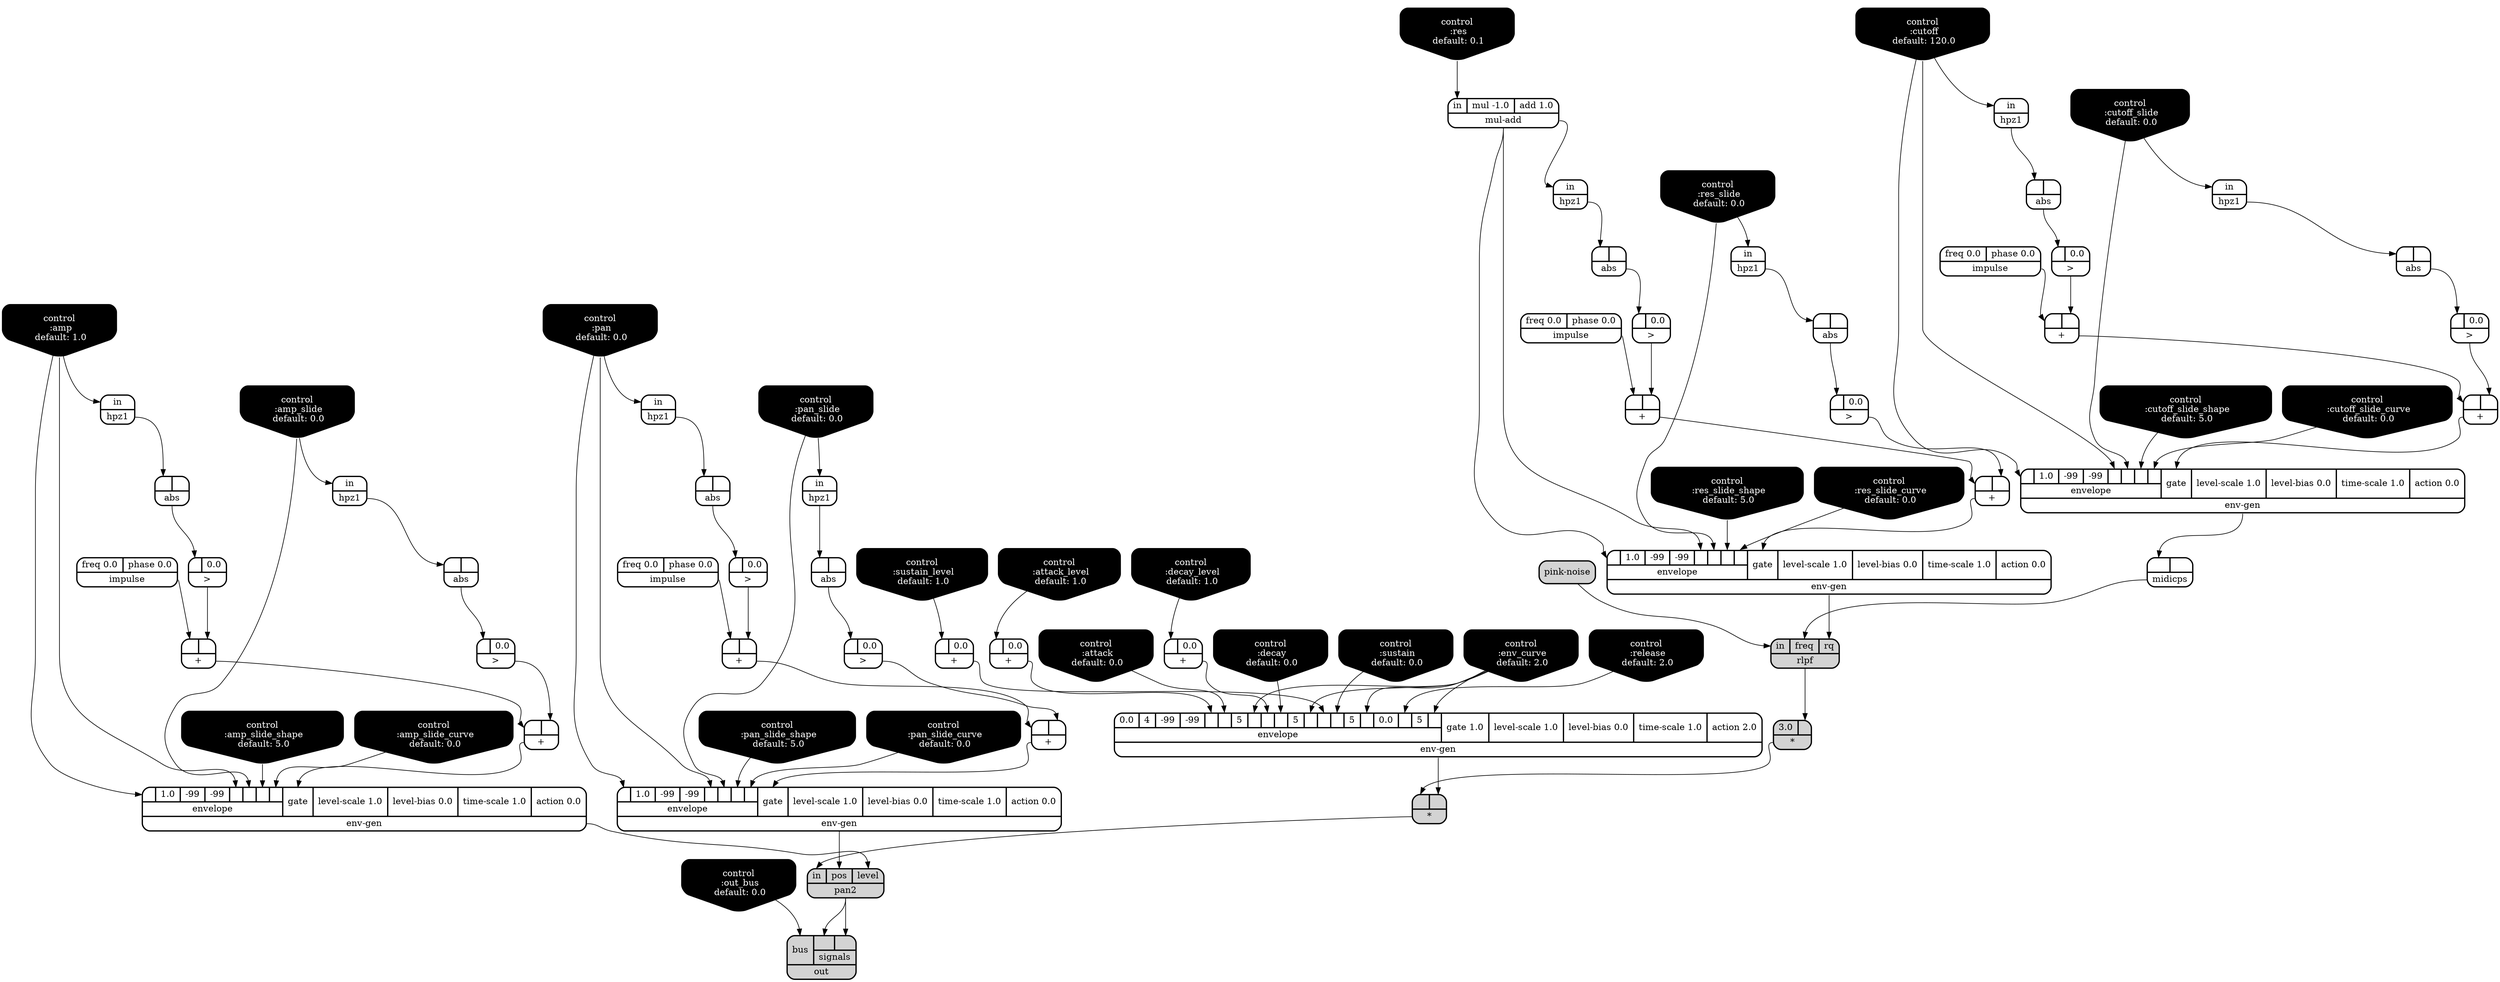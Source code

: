 digraph synthdef {
59 [label = "{{ <a> 3.0|<b> } |<__UG_NAME__>* }" style="filled, bold, rounded"  shape=record rankdir=LR];
73 [label = "{{ <a> |<b> } |<__UG_NAME__>* }" style="filled, bold, rounded"  shape=record rankdir=LR];
29 [label = "{{ <a> |<b> } |<__UG_NAME__>+ }" style="bold, rounded" shape=record rankdir=LR];
33 [label = "{{ <a> |<b> } |<__UG_NAME__>+ }" style="bold, rounded" shape=record rankdir=LR];
39 [label = "{{ <a> |<b> } |<__UG_NAME__>+ }" style="bold, rounded" shape=record rankdir=LR];
43 [label = "{{ <a> |<b> } |<__UG_NAME__>+ }" style="bold, rounded" shape=record rankdir=LR];
44 [label = "{{ <a> |<b> 0.0} |<__UG_NAME__>+ }" style="bold, rounded" shape=record rankdir=LR];
61 [label = "{{ <a> |<b> } |<__UG_NAME__>+ }" style="bold, rounded" shape=record rankdir=LR];
63 [label = "{{ <a> |<b> } |<__UG_NAME__>+ }" style="bold, rounded" shape=record rankdir=LR];
64 [label = "{{ <a> |<b> 0.0} |<__UG_NAME__>+ }" style="bold, rounded" shape=record rankdir=LR];
65 [label = "{{ <a> |<b> } |<__UG_NAME__>+ }" style="bold, rounded" shape=record rankdir=LR];
69 [label = "{{ <a> |<b> } |<__UG_NAME__>+ }" style="bold, rounded" shape=record rankdir=LR];
71 [label = "{{ <a> |<b> 0.0} |<__UG_NAME__>+ }" style="bold, rounded" shape=record rankdir=LR];
28 [label = "{{ <a> |<b> 0.0} |<__UG_NAME__>\> }" style="bold, rounded" shape=record rankdir=LR];
32 [label = "{{ <a> |<b> 0.0} |<__UG_NAME__>\> }" style="bold, rounded" shape=record rankdir=LR];
38 [label = "{{ <a> |<b> 0.0} |<__UG_NAME__>\> }" style="bold, rounded" shape=record rankdir=LR];
42 [label = "{{ <a> |<b> 0.0} |<__UG_NAME__>\> }" style="bold, rounded" shape=record rankdir=LR];
50 [label = "{{ <a> |<b> 0.0} |<__UG_NAME__>\> }" style="bold, rounded" shape=record rankdir=LR];
54 [label = "{{ <a> |<b> 0.0} |<__UG_NAME__>\> }" style="bold, rounded" shape=record rankdir=LR];
62 [label = "{{ <a> |<b> 0.0} |<__UG_NAME__>\> }" style="bold, rounded" shape=record rankdir=LR];
68 [label = "{{ <a> |<b> 0.0} |<__UG_NAME__>\> }" style="bold, rounded" shape=record rankdir=LR];
27 [label = "{{ <a> |<b> } |<__UG_NAME__>abs }" style="bold, rounded" shape=record rankdir=LR];
31 [label = "{{ <a> |<b> } |<__UG_NAME__>abs }" style="bold, rounded" shape=record rankdir=LR];
37 [label = "{{ <a> |<b> } |<__UG_NAME__>abs }" style="bold, rounded" shape=record rankdir=LR];
41 [label = "{{ <a> |<b> } |<__UG_NAME__>abs }" style="bold, rounded" shape=record rankdir=LR];
49 [label = "{{ <a> |<b> } |<__UG_NAME__>abs }" style="bold, rounded" shape=record rankdir=LR];
53 [label = "{{ <a> |<b> } |<__UG_NAME__>abs }" style="bold, rounded" shape=record rankdir=LR];
60 [label = "{{ <a> |<b> } |<__UG_NAME__>abs }" style="bold, rounded" shape=record rankdir=LR];
67 [label = "{{ <a> |<b> } |<__UG_NAME__>abs }" style="bold, rounded" shape=record rankdir=LR];
0 [label = "control
 :amp
 default: 1.0" shape=invhouse style="rounded, filled, bold" fillcolor=black fontcolor=white ]; 
1 [label = "control
 :amp_slide
 default: 0.0" shape=invhouse style="rounded, filled, bold" fillcolor=black fontcolor=white ]; 
2 [label = "control
 :amp_slide_shape
 default: 5.0" shape=invhouse style="rounded, filled, bold" fillcolor=black fontcolor=white ]; 
3 [label = "control
 :amp_slide_curve
 default: 0.0" shape=invhouse style="rounded, filled, bold" fillcolor=black fontcolor=white ]; 
4 [label = "control
 :pan
 default: 0.0" shape=invhouse style="rounded, filled, bold" fillcolor=black fontcolor=white ]; 
5 [label = "control
 :pan_slide
 default: 0.0" shape=invhouse style="rounded, filled, bold" fillcolor=black fontcolor=white ]; 
6 [label = "control
 :pan_slide_shape
 default: 5.0" shape=invhouse style="rounded, filled, bold" fillcolor=black fontcolor=white ]; 
7 [label = "control
 :pan_slide_curve
 default: 0.0" shape=invhouse style="rounded, filled, bold" fillcolor=black fontcolor=white ]; 
8 [label = "control
 :attack
 default: 0.0" shape=invhouse style="rounded, filled, bold" fillcolor=black fontcolor=white ]; 
9 [label = "control
 :sustain
 default: 0.0" shape=invhouse style="rounded, filled, bold" fillcolor=black fontcolor=white ]; 
10 [label = "control
 :decay
 default: 0.0" shape=invhouse style="rounded, filled, bold" fillcolor=black fontcolor=white ]; 
11 [label = "control
 :release
 default: 2.0" shape=invhouse style="rounded, filled, bold" fillcolor=black fontcolor=white ]; 
12 [label = "control
 :attack_level
 default: 1.0" shape=invhouse style="rounded, filled, bold" fillcolor=black fontcolor=white ]; 
13 [label = "control
 :decay_level
 default: 1.0" shape=invhouse style="rounded, filled, bold" fillcolor=black fontcolor=white ]; 
14 [label = "control
 :sustain_level
 default: 1.0" shape=invhouse style="rounded, filled, bold" fillcolor=black fontcolor=white ]; 
15 [label = "control
 :env_curve
 default: 2.0" shape=invhouse style="rounded, filled, bold" fillcolor=black fontcolor=white ]; 
16 [label = "control
 :cutoff
 default: 120.0" shape=invhouse style="rounded, filled, bold" fillcolor=black fontcolor=white ]; 
17 [label = "control
 :cutoff_slide
 default: 0.0" shape=invhouse style="rounded, filled, bold" fillcolor=black fontcolor=white ]; 
18 [label = "control
 :cutoff_slide_shape
 default: 5.0" shape=invhouse style="rounded, filled, bold" fillcolor=black fontcolor=white ]; 
19 [label = "control
 :cutoff_slide_curve
 default: 0.0" shape=invhouse style="rounded, filled, bold" fillcolor=black fontcolor=white ]; 
20 [label = "control
 :res
 default: 0.1" shape=invhouse style="rounded, filled, bold" fillcolor=black fontcolor=white ]; 
21 [label = "control
 :res_slide
 default: 0.0" shape=invhouse style="rounded, filled, bold" fillcolor=black fontcolor=white ]; 
22 [label = "control
 :res_slide_shape
 default: 5.0" shape=invhouse style="rounded, filled, bold" fillcolor=black fontcolor=white ]; 
23 [label = "control
 :res_slide_curve
 default: 0.0" shape=invhouse style="rounded, filled, bold" fillcolor=black fontcolor=white ]; 
24 [label = "control
 :out_bus
 default: 0.0" shape=invhouse style="rounded, filled, bold" fillcolor=black fontcolor=white ]; 
51 [label = "{{ {{<envelope___control___0>|1.0|-99|-99|<envelope___control___4>|<envelope___control___5>|<envelope___control___6>|<envelope___control___7>}|envelope}|<gate> gate|<level____scale> level-scale 1.0|<level____bias> level-bias 0.0|<time____scale> time-scale 1.0|<action> action 0.0} |<__UG_NAME__>env-gen }" style="bold, rounded" shape=record rankdir=LR];
57 [label = "{{ {{<envelope___mul____add___0>|1.0|-99|-99|<envelope___mul____add___4>|<envelope___control___5>|<envelope___control___6>|<envelope___control___7>}|envelope}|<gate> gate|<level____scale> level-scale 1.0|<level____bias> level-bias 0.0|<time____scale> time-scale 1.0|<action> action 0.0} |<__UG_NAME__>env-gen }" style="bold, rounded" shape=record rankdir=LR];
70 [label = "{{ {{<envelope___control___0>|1.0|-99|-99|<envelope___control___4>|<envelope___control___5>|<envelope___control___6>|<envelope___control___7>}|envelope}|<gate> gate|<level____scale> level-scale 1.0|<level____bias> level-bias 0.0|<time____scale> time-scale 1.0|<action> action 0.0} |<__UG_NAME__>env-gen }" style="bold, rounded" shape=record rankdir=LR];
72 [label = "{{ {{0.0|4|-99|-99|<envelope___binary____op____u____gen___4>|<envelope___control___5>|5|<envelope___control___7>|<envelope___binary____op____u____gen___8>|<envelope___control___9>|5|<envelope___control___11>|<envelope___binary____op____u____gen___12>|<envelope___control___13>|5|<envelope___control___15>|0.0|<envelope___control___17>|5|<envelope___control___19>}|envelope}|<gate> gate 1.0|<level____scale> level-scale 1.0|<level____bias> level-bias 0.0|<time____scale> time-scale 1.0|<action> action 2.0} |<__UG_NAME__>env-gen }" style="bold, rounded" shape=record rankdir=LR];
74 [label = "{{ {{<envelope___control___0>|1.0|-99|-99|<envelope___control___4>|<envelope___control___5>|<envelope___control___6>|<envelope___control___7>}|envelope}|<gate> gate|<level____scale> level-scale 1.0|<level____bias> level-bias 0.0|<time____scale> time-scale 1.0|<action> action 0.0} |<__UG_NAME__>env-gen }" style="bold, rounded" shape=record rankdir=LR];
26 [label = "{{ <in> in} |<__UG_NAME__>hpz1 }" style="bold, rounded" shape=record rankdir=LR];
30 [label = "{{ <in> in} |<__UG_NAME__>hpz1 }" style="bold, rounded" shape=record rankdir=LR];
36 [label = "{{ <in> in} |<__UG_NAME__>hpz1 }" style="bold, rounded" shape=record rankdir=LR];
40 [label = "{{ <in> in} |<__UG_NAME__>hpz1 }" style="bold, rounded" shape=record rankdir=LR];
47 [label = "{{ <in> in} |<__UG_NAME__>hpz1 }" style="bold, rounded" shape=record rankdir=LR];
48 [label = "{{ <in> in} |<__UG_NAME__>hpz1 }" style="bold, rounded" shape=record rankdir=LR];
55 [label = "{{ <in> in} |<__UG_NAME__>hpz1 }" style="bold, rounded" shape=record rankdir=LR];
66 [label = "{{ <in> in} |<__UG_NAME__>hpz1 }" style="bold, rounded" shape=record rankdir=LR];
25 [label = "{{ <freq> freq 0.0|<phase> phase 0.0} |<__UG_NAME__>impulse }" style="bold, rounded" shape=record rankdir=LR];
34 [label = "{{ <freq> freq 0.0|<phase> phase 0.0} |<__UG_NAME__>impulse }" style="bold, rounded" shape=record rankdir=LR];
46 [label = "{{ <freq> freq 0.0|<phase> phase 0.0} |<__UG_NAME__>impulse }" style="bold, rounded" shape=record rankdir=LR];
56 [label = "{{ <freq> freq 0.0|<phase> phase 0.0} |<__UG_NAME__>impulse }" style="bold, rounded" shape=record rankdir=LR];
52 [label = "{{ <a> |<b> } |<__UG_NAME__>midicps }" style="bold, rounded" shape=record rankdir=LR];
35 [label = "{{ <in> in|<mul> mul -1.0|<add> add 1.0} |<__UG_NAME__>mul-add }" style="bold, rounded" shape=record rankdir=LR];
76 [label = "{{ <bus> bus|{{<signals___pan2___0>|<signals___pan2___1>}|signals}} |<__UG_NAME__>out }" style="filled, bold, rounded"  shape=record rankdir=LR];
75 [label = "{{ <in> in|<pos> pos|<level> level} |<__UG_NAME__>pan2 }" style="filled, bold, rounded"  shape=record rankdir=LR];
45 [label = "{<__UG_NAME__>pink-noise }" style="filled, bold, rounded"  shape=record rankdir=LR];
58 [label = "{{ <in> in|<freq> freq|<rq> rq} |<__UG_NAME__>rlpf }" style="filled, bold, rounded"  shape=record rankdir=LR];

58:__UG_NAME__ -> 59:b ;
72:__UG_NAME__ -> 73:b ;
59:__UG_NAME__ -> 73:a ;
28:__UG_NAME__ -> 29:b ;
25:__UG_NAME__ -> 29:a ;
32:__UG_NAME__ -> 33:b ;
29:__UG_NAME__ -> 33:a ;
38:__UG_NAME__ -> 39:b ;
34:__UG_NAME__ -> 39:a ;
42:__UG_NAME__ -> 43:b ;
39:__UG_NAME__ -> 43:a ;
14:__UG_NAME__ -> 44:a ;
50:__UG_NAME__ -> 61:b ;
46:__UG_NAME__ -> 61:a ;
62:__UG_NAME__ -> 63:b ;
61:__UG_NAME__ -> 63:a ;
12:__UG_NAME__ -> 64:a ;
54:__UG_NAME__ -> 65:b ;
56:__UG_NAME__ -> 65:a ;
68:__UG_NAME__ -> 69:b ;
65:__UG_NAME__ -> 69:a ;
13:__UG_NAME__ -> 71:a ;
27:__UG_NAME__ -> 28:a ;
31:__UG_NAME__ -> 32:a ;
37:__UG_NAME__ -> 38:a ;
41:__UG_NAME__ -> 42:a ;
49:__UG_NAME__ -> 50:a ;
53:__UG_NAME__ -> 54:a ;
60:__UG_NAME__ -> 62:a ;
67:__UG_NAME__ -> 68:a ;
26:__UG_NAME__ -> 27:a ;
30:__UG_NAME__ -> 31:a ;
36:__UG_NAME__ -> 37:a ;
40:__UG_NAME__ -> 41:a ;
47:__UG_NAME__ -> 49:a ;
48:__UG_NAME__ -> 53:a ;
55:__UG_NAME__ -> 60:a ;
66:__UG_NAME__ -> 67:a ;
33:__UG_NAME__ -> 51:gate ;
16:__UG_NAME__ -> 51:envelope___control___0 ;
16:__UG_NAME__ -> 51:envelope___control___4 ;
17:__UG_NAME__ -> 51:envelope___control___5 ;
18:__UG_NAME__ -> 51:envelope___control___6 ;
19:__UG_NAME__ -> 51:envelope___control___7 ;
43:__UG_NAME__ -> 57:gate ;
35:__UG_NAME__ -> 57:envelope___mul____add___0 ;
35:__UG_NAME__ -> 57:envelope___mul____add___4 ;
21:__UG_NAME__ -> 57:envelope___control___5 ;
22:__UG_NAME__ -> 57:envelope___control___6 ;
23:__UG_NAME__ -> 57:envelope___control___7 ;
69:__UG_NAME__ -> 70:gate ;
0:__UG_NAME__ -> 70:envelope___control___0 ;
0:__UG_NAME__ -> 70:envelope___control___4 ;
1:__UG_NAME__ -> 70:envelope___control___5 ;
2:__UG_NAME__ -> 70:envelope___control___6 ;
3:__UG_NAME__ -> 70:envelope___control___7 ;
64:__UG_NAME__ -> 72:envelope___binary____op____u____gen___4 ;
8:__UG_NAME__ -> 72:envelope___control___5 ;
15:__UG_NAME__ -> 72:envelope___control___7 ;
71:__UG_NAME__ -> 72:envelope___binary____op____u____gen___8 ;
10:__UG_NAME__ -> 72:envelope___control___9 ;
15:__UG_NAME__ -> 72:envelope___control___11 ;
44:__UG_NAME__ -> 72:envelope___binary____op____u____gen___12 ;
9:__UG_NAME__ -> 72:envelope___control___13 ;
15:__UG_NAME__ -> 72:envelope___control___15 ;
11:__UG_NAME__ -> 72:envelope___control___17 ;
15:__UG_NAME__ -> 72:envelope___control___19 ;
63:__UG_NAME__ -> 74:gate ;
4:__UG_NAME__ -> 74:envelope___control___0 ;
4:__UG_NAME__ -> 74:envelope___control___4 ;
5:__UG_NAME__ -> 74:envelope___control___5 ;
6:__UG_NAME__ -> 74:envelope___control___6 ;
7:__UG_NAME__ -> 74:envelope___control___7 ;
16:__UG_NAME__ -> 26:in ;
17:__UG_NAME__ -> 30:in ;
35:__UG_NAME__ -> 36:in ;
21:__UG_NAME__ -> 40:in ;
4:__UG_NAME__ -> 47:in ;
0:__UG_NAME__ -> 48:in ;
5:__UG_NAME__ -> 55:in ;
1:__UG_NAME__ -> 66:in ;
51:__UG_NAME__ -> 52:a ;
20:__UG_NAME__ -> 35:in ;
75:__UG_NAME__ -> 76:signals___pan2___0 ;
75:__UG_NAME__ -> 76:signals___pan2___1 ;
24:__UG_NAME__ -> 76:bus ;
70:__UG_NAME__ -> 75:level ;
74:__UG_NAME__ -> 75:pos ;
73:__UG_NAME__ -> 75:in ;
57:__UG_NAME__ -> 58:rq ;
52:__UG_NAME__ -> 58:freq ;
45:__UG_NAME__ -> 58:in ;

}